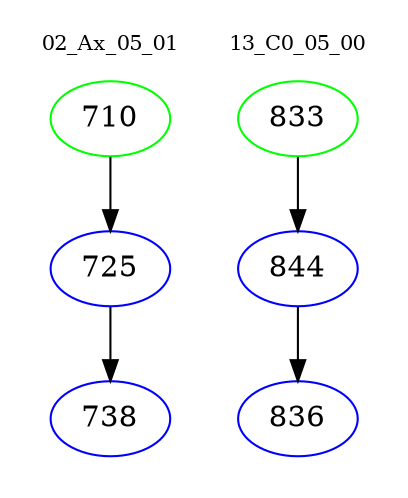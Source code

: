 digraph{
subgraph cluster_0 {
color = white
label = "02_Ax_05_01";
fontsize=10;
T0_710 [label="710", color="green"]
T0_710 -> T0_725 [color="black"]
T0_725 [label="725", color="blue"]
T0_725 -> T0_738 [color="black"]
T0_738 [label="738", color="blue"]
}
subgraph cluster_1 {
color = white
label = "13_C0_05_00";
fontsize=10;
T1_833 [label="833", color="green"]
T1_833 -> T1_844 [color="black"]
T1_844 [label="844", color="blue"]
T1_844 -> T1_836 [color="black"]
T1_836 [label="836", color="blue"]
}
}
